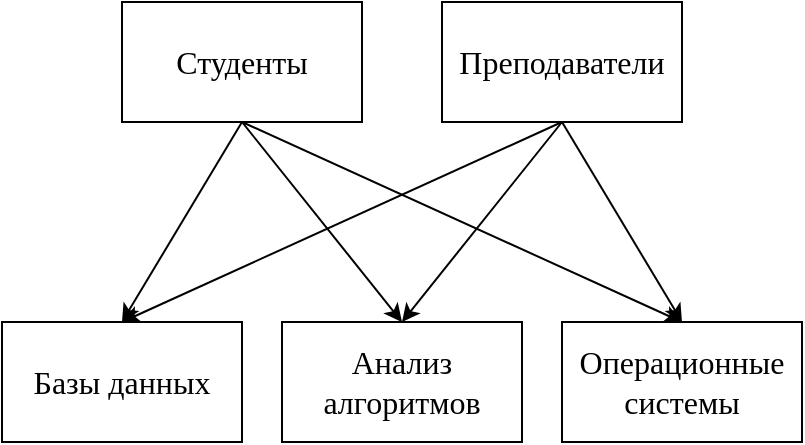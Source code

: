 <mxfile version="20.8.16" type="device"><diagram name="Страница 1" id="FOu9oepQN6h5ohTOkLHv"><mxGraphModel dx="901" dy="534" grid="1" gridSize="10" guides="1" tooltips="1" connect="1" arrows="1" fold="1" page="1" pageScale="1" pageWidth="413" pageHeight="291" math="0" shadow="0"><root><mxCell id="0"/><mxCell id="1" parent="0"/><mxCell id="fvJcQO9-d69P0jSvc8A_-1" value="Студенты" style="rounded=0;whiteSpace=wrap;html=1;fontFamily=Times New Roman;fontSize=16;" vertex="1" parent="1"><mxGeometry x="66" y="30" width="120" height="60" as="geometry"/></mxCell><mxCell id="fvJcQO9-d69P0jSvc8A_-2" value="Преподаватели" style="rounded=0;whiteSpace=wrap;html=1;fontFamily=Times New Roman;fontSize=16;" vertex="1" parent="1"><mxGeometry x="226" y="30" width="120" height="60" as="geometry"/></mxCell><mxCell id="fvJcQO9-d69P0jSvc8A_-3" value="Базы данных" style="rounded=0;whiteSpace=wrap;html=1;fontFamily=Times New Roman;fontSize=16;" vertex="1" parent="1"><mxGeometry x="6" y="190" width="120" height="60" as="geometry"/></mxCell><mxCell id="fvJcQO9-d69P0jSvc8A_-4" value="Анализ алгоритмов" style="rounded=0;whiteSpace=wrap;html=1;fontFamily=Times New Roman;fontSize=16;" vertex="1" parent="1"><mxGeometry x="146" y="190" width="120" height="60" as="geometry"/></mxCell><mxCell id="fvJcQO9-d69P0jSvc8A_-5" value="Операционные системы" style="rounded=0;whiteSpace=wrap;html=1;fontFamily=Times New Roman;fontSize=16;" vertex="1" parent="1"><mxGeometry x="286" y="190" width="120" height="60" as="geometry"/></mxCell><mxCell id="fvJcQO9-d69P0jSvc8A_-6" value="" style="endArrow=classic;html=1;rounded=0;exitX=0.5;exitY=1;exitDx=0;exitDy=0;entryX=0.5;entryY=0;entryDx=0;entryDy=0;fontFamily=Times New Roman;fontSize=16;" edge="1" parent="1" source="fvJcQO9-d69P0jSvc8A_-1" target="fvJcQO9-d69P0jSvc8A_-3"><mxGeometry width="50" height="50" relative="1" as="geometry"><mxPoint x="246" y="210" as="sourcePoint"/><mxPoint x="296" y="160" as="targetPoint"/></mxGeometry></mxCell><mxCell id="fvJcQO9-d69P0jSvc8A_-7" value="" style="endArrow=classic;html=1;rounded=0;exitX=0.5;exitY=1;exitDx=0;exitDy=0;entryX=0.5;entryY=0;entryDx=0;entryDy=0;fontFamily=Times New Roman;fontSize=16;" edge="1" parent="1" source="fvJcQO9-d69P0jSvc8A_-1" target="fvJcQO9-d69P0jSvc8A_-4"><mxGeometry width="50" height="50" relative="1" as="geometry"><mxPoint x="246" y="210" as="sourcePoint"/><mxPoint x="296" y="160" as="targetPoint"/></mxGeometry></mxCell><mxCell id="fvJcQO9-d69P0jSvc8A_-8" value="" style="endArrow=classic;html=1;rounded=0;exitX=0.5;exitY=1;exitDx=0;exitDy=0;entryX=0.5;entryY=0;entryDx=0;entryDy=0;fontFamily=Times New Roman;fontSize=16;" edge="1" parent="1" source="fvJcQO9-d69P0jSvc8A_-1" target="fvJcQO9-d69P0jSvc8A_-5"><mxGeometry width="50" height="50" relative="1" as="geometry"><mxPoint x="246" y="210" as="sourcePoint"/><mxPoint x="296" y="160" as="targetPoint"/></mxGeometry></mxCell><mxCell id="fvJcQO9-d69P0jSvc8A_-9" value="" style="endArrow=classic;html=1;rounded=0;exitX=0.5;exitY=1;exitDx=0;exitDy=0;fontFamily=Times New Roman;fontSize=16;" edge="1" parent="1" source="fvJcQO9-d69P0jSvc8A_-2"><mxGeometry width="50" height="50" relative="1" as="geometry"><mxPoint x="246" y="210" as="sourcePoint"/><mxPoint x="66" y="190" as="targetPoint"/></mxGeometry></mxCell><mxCell id="fvJcQO9-d69P0jSvc8A_-10" value="" style="endArrow=classic;html=1;rounded=0;exitX=0.5;exitY=1;exitDx=0;exitDy=0;entryX=0.5;entryY=0;entryDx=0;entryDy=0;fontFamily=Times New Roman;fontSize=16;" edge="1" parent="1" source="fvJcQO9-d69P0jSvc8A_-2" target="fvJcQO9-d69P0jSvc8A_-4"><mxGeometry width="50" height="50" relative="1" as="geometry"><mxPoint x="246" y="210" as="sourcePoint"/><mxPoint x="296" y="160" as="targetPoint"/></mxGeometry></mxCell><mxCell id="fvJcQO9-d69P0jSvc8A_-11" value="" style="endArrow=classic;html=1;rounded=0;exitX=0.5;exitY=1;exitDx=0;exitDy=0;entryX=0.5;entryY=0;entryDx=0;entryDy=0;fontFamily=Times New Roman;fontSize=16;" edge="1" parent="1" source="fvJcQO9-d69P0jSvc8A_-2" target="fvJcQO9-d69P0jSvc8A_-5"><mxGeometry width="50" height="50" relative="1" as="geometry"><mxPoint x="246" y="210" as="sourcePoint"/><mxPoint x="296" y="160" as="targetPoint"/></mxGeometry></mxCell></root></mxGraphModel></diagram></mxfile>